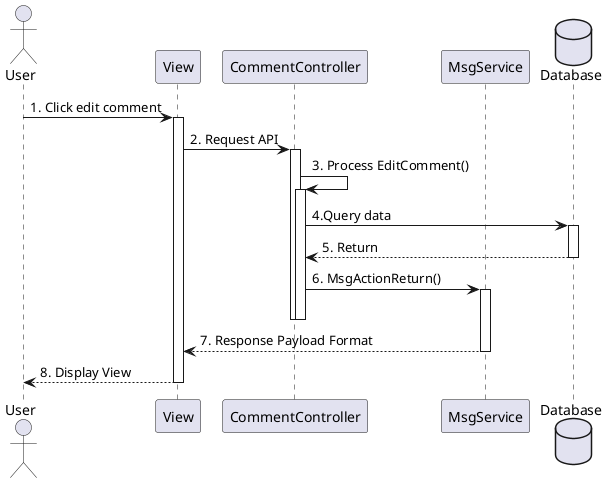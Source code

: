 @startuml
actor       User       as user
participant View as view
participant CommentController as controller
participant MsgService as msgService
database    Database as db

user -> view ++: 1. Click edit comment
view -> controller ++ : 2. Request API
controller -> controller ++ : 3. Process EditComment()
controller -> db ++ : 4.Query data
db --> controller -- : 5. Return
controller -> msgService ++-- : 6. MsgActionReturn()
deactivate controller
msgService --> view -- : 7. Response Payload Format
view --> user -- : 8. Display View

@enduml


